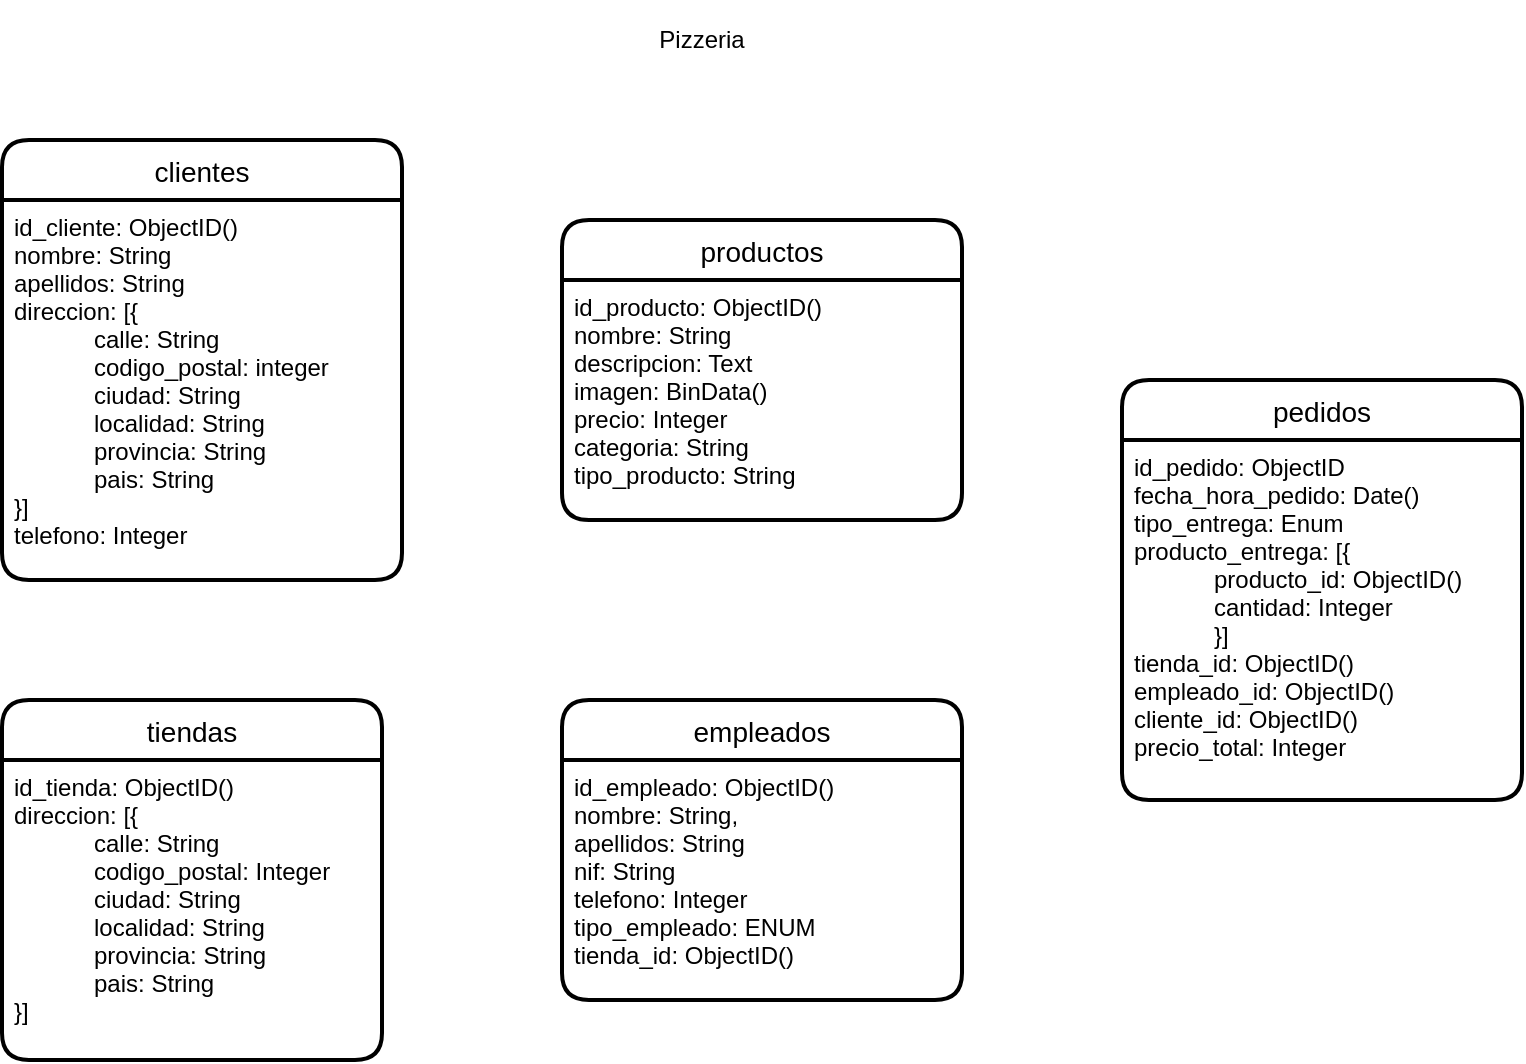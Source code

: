 <mxfile version="21.3.8" type="device">
  <diagram name="Página-1" id="9EWYwgP3peBmEu95jZ-W">
    <mxGraphModel dx="1050" dy="541" grid="1" gridSize="10" guides="1" tooltips="1" connect="1" arrows="1" fold="1" page="1" pageScale="1" pageWidth="827" pageHeight="1169" math="0" shadow="0">
      <root>
        <mxCell id="0" />
        <mxCell id="1" parent="0" />
        <mxCell id="VpK3ubIXsTgA-vOJoo32-3" value="pedidos" style="swimlane;childLayout=stackLayout;horizontal=1;startSize=30;horizontalStack=0;rounded=1;fontSize=14;fontStyle=0;strokeWidth=2;resizeParent=0;resizeLast=1;shadow=0;dashed=0;align=center;" parent="1" vertex="1">
          <mxGeometry x="600" y="200" width="200" height="210" as="geometry" />
        </mxCell>
        <mxCell id="VpK3ubIXsTgA-vOJoo32-4" value="id_pedido: ObjectID&#xa;fecha_hora_pedido: Date()&#xa;tipo_entrega: Enum&#xa;producto_entrega: [{&#xa;            producto_id: ObjectID()&#xa;            cantidad: Integer&#xa;            }]&#xa;tienda_id: ObjectID()&#xa;empleado_id: ObjectID()&#xa;cliente_id: ObjectID()&#xa;precio_total: Integer&#xa;" style="align=left;strokeColor=none;fillColor=none;spacingLeft=4;fontSize=12;verticalAlign=top;resizable=0;rotatable=0;part=1;" parent="VpK3ubIXsTgA-vOJoo32-3" vertex="1">
          <mxGeometry y="30" width="200" height="180" as="geometry" />
        </mxCell>
        <mxCell id="VpK3ubIXsTgA-vOJoo32-9" value="productos" style="swimlane;childLayout=stackLayout;horizontal=1;startSize=30;horizontalStack=0;rounded=1;fontSize=14;fontStyle=0;strokeWidth=2;resizeParent=0;resizeLast=1;shadow=0;dashed=0;align=center;" parent="1" vertex="1">
          <mxGeometry x="320" y="120" width="200" height="150" as="geometry" />
        </mxCell>
        <mxCell id="VpK3ubIXsTgA-vOJoo32-10" value="id_producto: ObjectID()&#xa;nombre: String&#xa;descripcion: Text&#xa;imagen: BinData()&#xa;precio: Integer&#xa;categoria: String&#xa;tipo_producto: String" style="align=left;strokeColor=none;fillColor=none;spacingLeft=4;fontSize=12;verticalAlign=top;resizable=0;rotatable=0;part=1;" parent="VpK3ubIXsTgA-vOJoo32-9" vertex="1">
          <mxGeometry y="30" width="200" height="120" as="geometry" />
        </mxCell>
        <mxCell id="VpK3ubIXsTgA-vOJoo32-14" value="tiendas" style="swimlane;childLayout=stackLayout;horizontal=1;startSize=30;horizontalStack=0;rounded=1;fontSize=14;fontStyle=0;strokeWidth=2;resizeParent=0;resizeLast=1;shadow=0;dashed=0;align=center;" parent="1" vertex="1">
          <mxGeometry x="40" y="360" width="190" height="180" as="geometry" />
        </mxCell>
        <mxCell id="VpK3ubIXsTgA-vOJoo32-15" value="id_tienda: ObjectID()&#xa;direccion: [{&#xa;            calle: String&#xa;            codigo_postal: Integer&#xa;            ciudad: String&#xa;            localidad: String&#xa;            provincia: String&#xa;            pais: String&#xa;}] &#xa;" style="align=left;strokeColor=none;fillColor=none;spacingLeft=4;fontSize=12;verticalAlign=top;resizable=0;rotatable=0;part=1;" parent="VpK3ubIXsTgA-vOJoo32-14" vertex="1">
          <mxGeometry y="30" width="190" height="150" as="geometry" />
        </mxCell>
        <mxCell id="VpK3ubIXsTgA-vOJoo32-17" value="empleados" style="swimlane;childLayout=stackLayout;horizontal=1;startSize=30;horizontalStack=0;rounded=1;fontSize=14;fontStyle=0;strokeWidth=2;resizeParent=0;resizeLast=1;shadow=0;dashed=0;align=center;" parent="1" vertex="1">
          <mxGeometry x="320" y="360" width="200" height="150" as="geometry" />
        </mxCell>
        <mxCell id="VpK3ubIXsTgA-vOJoo32-18" value="id_empleado: ObjectID()&#xa;nombre: String,&#xa;apellidos: String&#xa;nif: String&#xa;telefono: Integer&#xa;tipo_empleado: ENUM&#xa;tienda_id: ObjectID()" style="align=left;strokeColor=none;fillColor=none;spacingLeft=4;fontSize=12;verticalAlign=top;resizable=0;rotatable=0;part=1;" parent="VpK3ubIXsTgA-vOJoo32-17" vertex="1">
          <mxGeometry y="30" width="200" height="120" as="geometry" />
        </mxCell>
        <mxCell id="VpK3ubIXsTgA-vOJoo32-34" value="clientes" style="swimlane;childLayout=stackLayout;horizontal=1;startSize=30;horizontalStack=0;rounded=1;fontSize=14;fontStyle=0;strokeWidth=2;resizeParent=0;resizeLast=1;shadow=0;dashed=0;align=center;" parent="1" vertex="1">
          <mxGeometry x="40" y="80" width="200" height="220" as="geometry" />
        </mxCell>
        <mxCell id="VpK3ubIXsTgA-vOJoo32-35" value="id_cliente: ObjectID()&#xa;nombre: String&#xa;apellidos: String&#xa;direccion: [{&#xa;            calle: String&#xa;            codigo_postal: integer&#xa;            ciudad: String&#xa;            localidad: String&#xa;            provincia: String&#xa;            pais: String&#xa;}]&#xa;telefono: Integer" style="align=left;strokeColor=none;fillColor=none;spacingLeft=4;fontSize=12;verticalAlign=top;resizable=0;rotatable=0;part=1;" parent="VpK3ubIXsTgA-vOJoo32-34" vertex="1">
          <mxGeometry y="30" width="200" height="190" as="geometry" />
        </mxCell>
        <mxCell id="0Wu0GEuB9DpQR-US-usW-3" value="Pizzeria" style="text;strokeColor=none;align=center;fillColor=none;html=1;verticalAlign=middle;whiteSpace=wrap;rounded=0;" vertex="1" parent="1">
          <mxGeometry x="360" y="10" width="60" height="40" as="geometry" />
        </mxCell>
      </root>
    </mxGraphModel>
  </diagram>
</mxfile>
